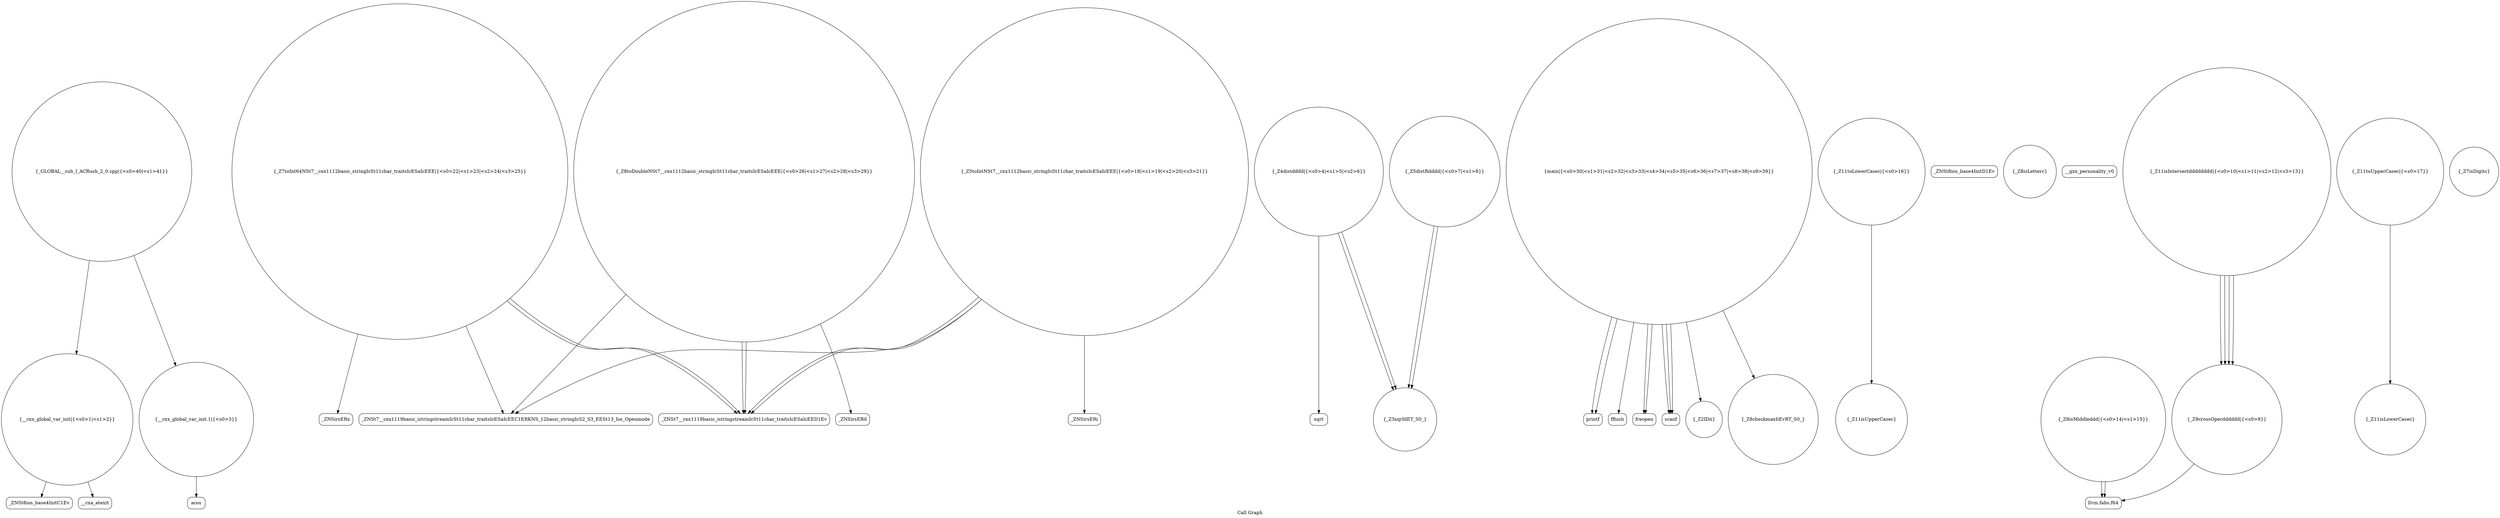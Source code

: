 digraph "Call Graph" {
	label="Call Graph";

	Node0x56367c40ba80 [shape=record,shape=circle,label="{__cxx_global_var_init|{<s0>1|<s1>2}}"];
	Node0x56367c40ba80:s0 -> Node0x56367c40bb00[color=black];
	Node0x56367c40ba80:s1 -> Node0x56367c4c7b50[color=black];
	Node0x56367c4c86d0 [shape=record,shape=Mrecord,label="{_ZNSirsERx}"];
	Node0x56367c4c7d50 [shape=record,shape=Mrecord,label="{sqrt}"];
	Node0x56367c4c8a50 [shape=record,shape=Mrecord,label="{printf}"];
	Node0x56367c4c80d0 [shape=record,shape=circle,label="{_Z11isUpperCasec}"];
	Node0x56367c4c8450 [shape=record,shape=Mrecord,label="{_ZNSt7__cxx1119basic_istringstreamIcSt11char_traitsIcESaIcEEC1ERKNS_12basic_stringIcS2_S3_EESt13_Ios_Openmode}"];
	Node0x56367c4c7ad0 [shape=record,shape=Mrecord,label="{_ZNSt8ios_base4InitD1Ev}"];
	Node0x56367c4c87d0 [shape=record,shape=Mrecord,label="{_ZNSirsERd}"];
	Node0x56367c4c7e50 [shape=record,shape=circle,label="{_Z5distRdddd|{<s0>7|<s1>8}}"];
	Node0x56367c4c7e50:s0 -> Node0x56367c4c7dd0[color=black];
	Node0x56367c4c7e50:s1 -> Node0x56367c4c7dd0[color=black];
	Node0x56367c4c8b50 [shape=record,shape=Mrecord,label="{fflush}"];
	Node0x56367c4c81d0 [shape=record,shape=circle,label="{_Z8isLetterc}"];
	Node0x56367c4c8550 [shape=record,shape=Mrecord,label="{__gxx_personality_v0}"];
	Node0x56367c4c7bd0 [shape=record,shape=circle,label="{__cxx_global_var_init.1|{<s0>3}}"];
	Node0x56367c4c7bd0:s0 -> Node0x56367c4c7c50[color=black];
	Node0x56367c4c88d0 [shape=record,shape=circle,label="{main|{<s0>30|<s1>31|<s2>32|<s3>33|<s4>34|<s5>35|<s6>36|<s7>37|<s8>38|<s9>39}}"];
	Node0x56367c4c88d0:s0 -> Node0x56367c4c8950[color=black];
	Node0x56367c4c88d0:s1 -> Node0x56367c4c8950[color=black];
	Node0x56367c4c88d0:s2 -> Node0x56367c4c89d0[color=black];
	Node0x56367c4c88d0:s3 -> Node0x56367c4c8a50[color=black];
	Node0x56367c4c88d0:s4 -> Node0x56367c4c89d0[color=black];
	Node0x56367c4c88d0:s5 -> Node0x56367c4c89d0[color=black];
	Node0x56367c4c88d0:s6 -> Node0x56367c4c8850[color=black];
	Node0x56367c4c88d0:s7 -> Node0x56367c4c8ad0[color=black];
	Node0x56367c4c88d0:s8 -> Node0x56367c4c8a50[color=black];
	Node0x56367c4c88d0:s9 -> Node0x56367c4c8b50[color=black];
	Node0x56367c4c7f50 [shape=record,shape=Mrecord,label="{llvm.fabs.f64}"];
	Node0x56367c4c82d0 [shape=record,shape=circle,label="{_Z11toLowerCasec|{<s0>16}}"];
	Node0x56367c4c82d0:s0 -> Node0x56367c4c80d0[color=black];
	Node0x56367c4c8650 [shape=record,shape=circle,label="{_Z7toInt64NSt7__cxx1112basic_stringIcSt11char_traitsIcESaIcEEE|{<s0>22|<s1>23|<s2>24|<s3>25}}"];
	Node0x56367c4c8650:s0 -> Node0x56367c4c8450[color=black];
	Node0x56367c4c8650:s1 -> Node0x56367c4c86d0[color=black];
	Node0x56367c4c8650:s2 -> Node0x56367c4c85d0[color=black];
	Node0x56367c4c8650:s3 -> Node0x56367c4c85d0[color=black];
	Node0x56367c4c7cd0 [shape=record,shape=circle,label="{_Z4distdddd|{<s0>4|<s1>5|<s2>6}}"];
	Node0x56367c4c7cd0:s0 -> Node0x56367c4c7dd0[color=black];
	Node0x56367c4c7cd0:s1 -> Node0x56367c4c7dd0[color=black];
	Node0x56367c4c7cd0:s2 -> Node0x56367c4c7d50[color=black];
	Node0x56367c4c89d0 [shape=record,shape=Mrecord,label="{scanf}"];
	Node0x56367c4c8050 [shape=record,shape=circle,label="{_Z8isMiddleddd|{<s0>14|<s1>15}}"];
	Node0x56367c4c8050:s0 -> Node0x56367c4c7f50[color=black];
	Node0x56367c4c8050:s1 -> Node0x56367c4c7f50[color=black];
	Node0x56367c4c83d0 [shape=record,shape=circle,label="{_Z5toIntNSt7__cxx1112basic_stringIcSt11char_traitsIcESaIcEEE|{<s0>18|<s1>19|<s2>20|<s3>21}}"];
	Node0x56367c4c83d0:s0 -> Node0x56367c4c8450[color=black];
	Node0x56367c4c83d0:s1 -> Node0x56367c4c84d0[color=black];
	Node0x56367c4c83d0:s2 -> Node0x56367c4c85d0[color=black];
	Node0x56367c4c83d0:s3 -> Node0x56367c4c85d0[color=black];
	Node0x56367c40bb00 [shape=record,shape=Mrecord,label="{_ZNSt8ios_base4InitC1Ev}"];
	Node0x56367c4c8750 [shape=record,shape=circle,label="{_Z8toDoubleNSt7__cxx1112basic_stringIcSt11char_traitsIcESaIcEEE|{<s0>26|<s1>27|<s2>28|<s3>29}}"];
	Node0x56367c4c8750:s0 -> Node0x56367c4c8450[color=black];
	Node0x56367c4c8750:s1 -> Node0x56367c4c87d0[color=black];
	Node0x56367c4c8750:s2 -> Node0x56367c4c85d0[color=black];
	Node0x56367c4c8750:s3 -> Node0x56367c4c85d0[color=black];
	Node0x56367c4c7dd0 [shape=record,shape=circle,label="{_Z3sqrIdET_S0_}"];
	Node0x56367c4c8ad0 [shape=record,shape=circle,label="{_Z8checkmaxIiEvRT_S0_}"];
	Node0x56367c4c8150 [shape=record,shape=circle,label="{_Z11isLowerCasec}"];
	Node0x56367c4c84d0 [shape=record,shape=Mrecord,label="{_ZNSirsERi}"];
	Node0x56367c4c7b50 [shape=record,shape=Mrecord,label="{__cxa_atexit}"];
	Node0x56367c4c8850 [shape=record,shape=circle,label="{_Z2IDii}"];
	Node0x56367c4c7ed0 [shape=record,shape=circle,label="{_Z9crossOperdddddd|{<s0>9}}"];
	Node0x56367c4c7ed0:s0 -> Node0x56367c4c7f50[color=black];
	Node0x56367c4c8bd0 [shape=record,shape=circle,label="{_GLOBAL__sub_I_ACRush_2_0.cpp|{<s0>40|<s1>41}}"];
	Node0x56367c4c8bd0:s0 -> Node0x56367c40ba80[color=black];
	Node0x56367c4c8bd0:s1 -> Node0x56367c4c7bd0[color=black];
	Node0x56367c4c8250 [shape=record,shape=circle,label="{_Z7isDigitc}"];
	Node0x56367c4c85d0 [shape=record,shape=Mrecord,label="{_ZNSt7__cxx1119basic_istringstreamIcSt11char_traitsIcESaIcEED1Ev}"];
	Node0x56367c4c7c50 [shape=record,shape=Mrecord,label="{acos}"];
	Node0x56367c4c8950 [shape=record,shape=Mrecord,label="{freopen}"];
	Node0x56367c4c7fd0 [shape=record,shape=circle,label="{_Z11isIntersectdddddddd|{<s0>10|<s1>11|<s2>12|<s3>13}}"];
	Node0x56367c4c7fd0:s0 -> Node0x56367c4c7ed0[color=black];
	Node0x56367c4c7fd0:s1 -> Node0x56367c4c7ed0[color=black];
	Node0x56367c4c7fd0:s2 -> Node0x56367c4c7ed0[color=black];
	Node0x56367c4c7fd0:s3 -> Node0x56367c4c7ed0[color=black];
	Node0x56367c4c8350 [shape=record,shape=circle,label="{_Z11toUpperCasec|{<s0>17}}"];
	Node0x56367c4c8350:s0 -> Node0x56367c4c8150[color=black];
}
